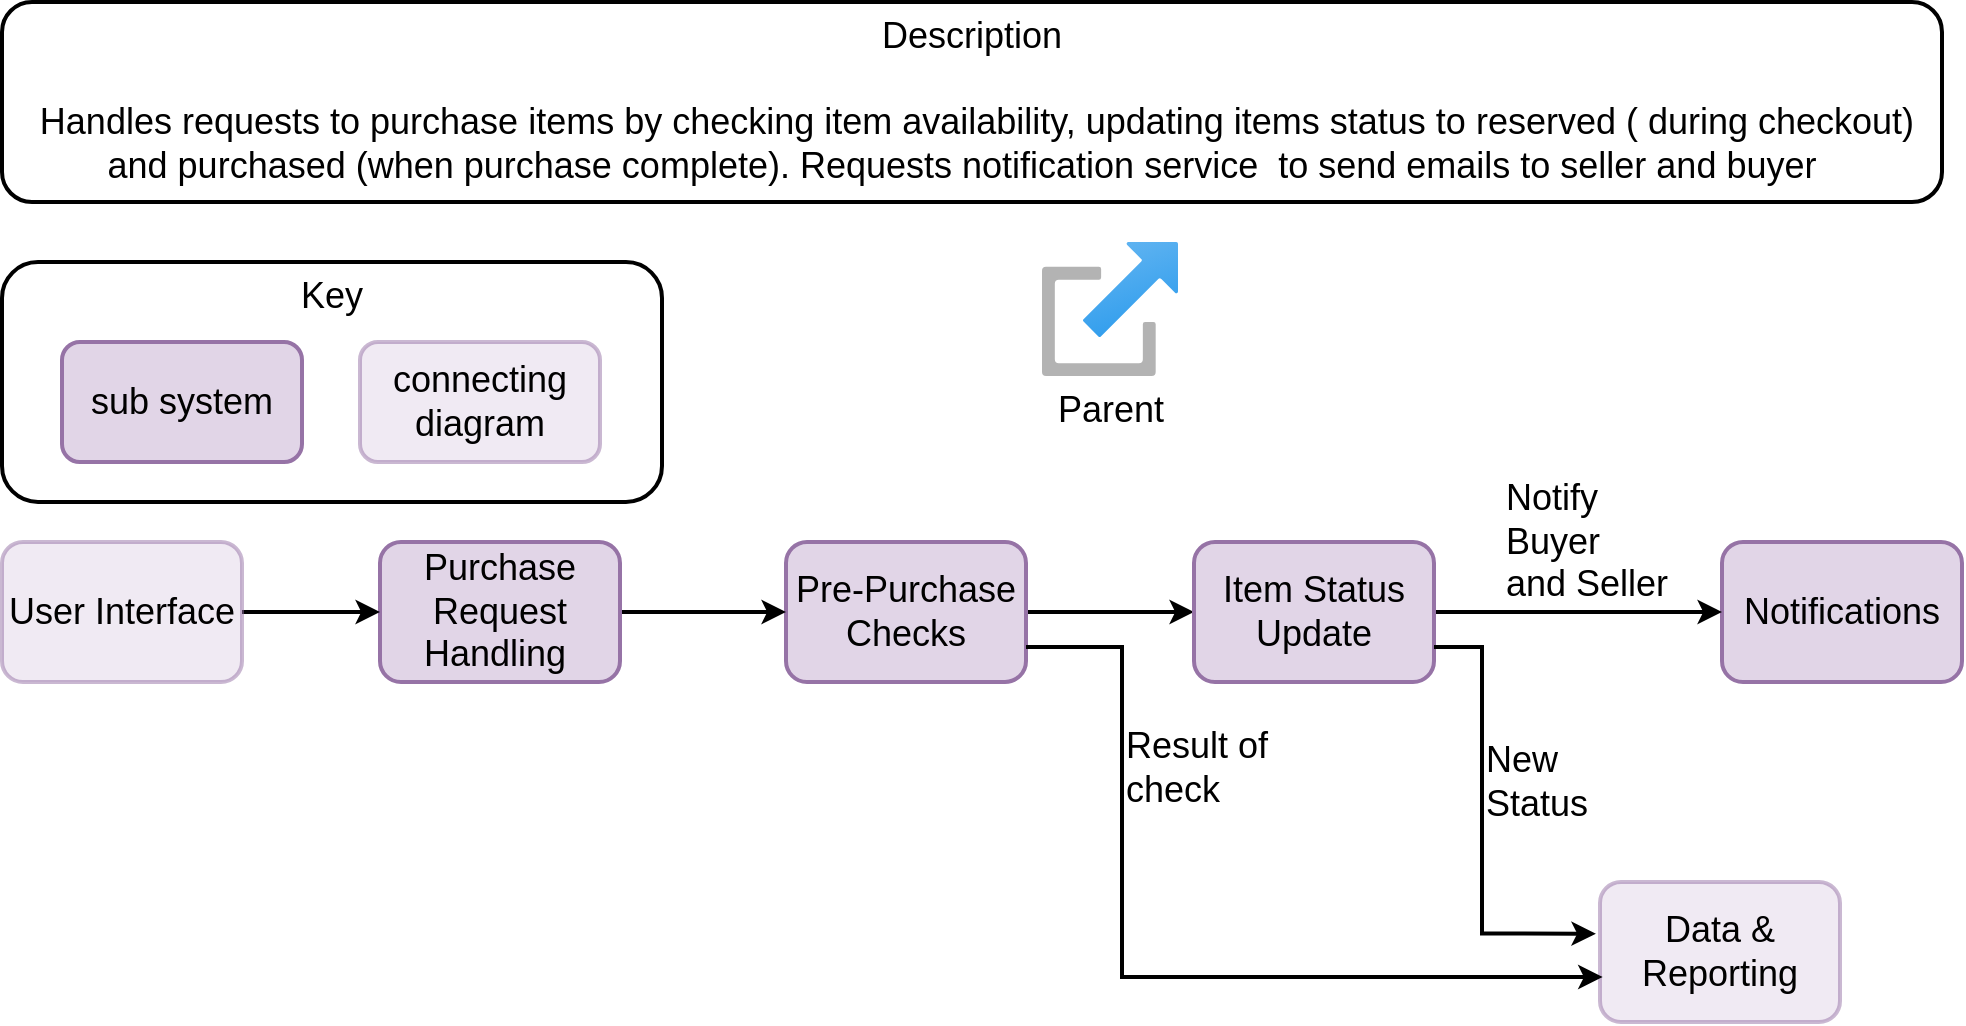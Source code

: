 <mxfile version="24.2.3" type="google">
  <diagram name="Page-1" id="7i0HS5fh59K__IMDZCdu">
    <mxGraphModel grid="1" page="1" gridSize="10" guides="1" tooltips="1" connect="1" arrows="1" fold="1" pageScale="1" pageWidth="827" pageHeight="1169" math="0" shadow="0">
      <root>
        <mxCell id="0" />
        <mxCell id="1" parent="0" />
        <mxCell id="bnqMVER4PhRWbPe9dfjj-3" value="Key" style="rounded=1;whiteSpace=wrap;html=1;labelPosition=center;verticalLabelPosition=middle;align=center;verticalAlign=top;fontSize=18;strokeWidth=2;labelBackgroundColor=none;" vertex="1" parent="1">
          <mxGeometry x="-170" y="140" width="330" height="120" as="geometry" />
        </mxCell>
        <mxCell id="bnqMVER4PhRWbPe9dfjj-6" value="sub system" style="rounded=1;whiteSpace=wrap;html=1;fillColor=#e1d5e7;strokeColor=#9673a6;fontSize=18;strokeWidth=2;labelBackgroundColor=none;" vertex="1" parent="1">
          <mxGeometry x="-140" y="180" width="120" height="60" as="geometry" />
        </mxCell>
        <mxCell id="29-j7Kuki4oMghEM3cAb-4" style="edgeStyle=orthogonalEdgeStyle;rounded=0;orthogonalLoop=1;jettySize=auto;html=1;entryX=0;entryY=0.5;entryDx=0;entryDy=0;flowAnimation=0;strokeWidth=2;fontSize=18;labelBackgroundColor=none;" edge="1" parent="1" source="29-j7Kuki4oMghEM3cAb-2" target="g0uhKEqvXmseJf5cihsP-2">
          <mxGeometry relative="1" as="geometry" />
        </mxCell>
        <UserObject label="Pre-Purchase Checks" link="https://judewoodprofessional.atlassian.net/wiki/x/PgAZ" id="29-j7Kuki4oMghEM3cAb-2">
          <mxCell style="rounded=1;whiteSpace=wrap;html=1;fillColor=#e1d5e7;strokeColor=#9673a6;fontSize=18;strokeWidth=2;labelBackgroundColor=none;" vertex="1" parent="1">
            <mxGeometry x="222" y="280" width="120" height="70" as="geometry" />
          </mxCell>
        </UserObject>
        <mxCell id="29-j7Kuki4oMghEM3cAb-3" value="Notifications" style="rounded=1;whiteSpace=wrap;html=1;fillColor=#e1d5e7;strokeColor=#9673a6;fontSize=18;strokeWidth=2;labelBackgroundColor=none;" vertex="1" parent="1">
          <mxGeometry x="690" y="280" width="120" height="70" as="geometry" />
        </mxCell>
        <mxCell id="29-j7Kuki4oMghEM3cAb-6" style="edgeStyle=orthogonalEdgeStyle;rounded=0;orthogonalLoop=1;jettySize=auto;html=1;flowAnimation=0;strokeWidth=2;fontSize=18;labelBackgroundColor=none;" edge="1" parent="1" source="29-j7Kuki4oMghEM3cAb-5" target="29-j7Kuki4oMghEM3cAb-2">
          <mxGeometry relative="1" as="geometry" />
        </mxCell>
        <mxCell id="29-j7Kuki4oMghEM3cAb-5" value="Purchase Request Handling&amp;nbsp;" style="rounded=1;whiteSpace=wrap;html=1;fillColor=#e1d5e7;strokeColor=#9673a6;fontSize=18;strokeWidth=2;labelBackgroundColor=none;" vertex="1" parent="1">
          <mxGeometry x="19" y="280" width="120" height="70" as="geometry" />
        </mxCell>
        <UserObject label="Parent" link="https://judewoodprofessional.atlassian.net/wiki/x/AYAY" id="g0uhKEqvXmseJf5cihsP-1">
          <mxCell style="image;aspect=fixed;html=1;points=[];align=center;fontSize=18;image=img/lib/azure2/general/Launch_Portal.svg;labelBackgroundColor=none;imageBackground=default;strokeWidth=2;" vertex="1" parent="1">
            <mxGeometry x="350" y="130" width="68" height="67" as="geometry" />
          </mxCell>
        </UserObject>
        <mxCell id="g0uhKEqvXmseJf5cihsP-3" value="Notify&amp;nbsp;&lt;div&gt;Buyer&amp;nbsp;&lt;/div&gt;&lt;div style=&quot;&quot;&gt;and Seller&lt;/div&gt;" style="edgeStyle=orthogonalEdgeStyle;rounded=0;orthogonalLoop=1;jettySize=auto;html=1;strokeWidth=2;labelBackgroundColor=none;fontSize=18;align=left;" edge="1" parent="1" source="g0uhKEqvXmseJf5cihsP-2" target="29-j7Kuki4oMghEM3cAb-3">
          <mxGeometry x="-0.528" y="35" relative="1" as="geometry">
            <mxPoint as="offset" />
          </mxGeometry>
        </mxCell>
        <mxCell id="g0uhKEqvXmseJf5cihsP-2" value="Item Status Update" style="rounded=1;whiteSpace=wrap;html=1;fillColor=#e1d5e7;strokeColor=#9673a6;fontSize=18;strokeWidth=2;labelBackgroundColor=none;" vertex="1" parent="1">
          <mxGeometry x="426" y="280" width="120" height="70" as="geometry" />
        </mxCell>
        <mxCell id="g0uhKEqvXmseJf5cihsP-5" style="edgeStyle=orthogonalEdgeStyle;rounded=0;orthogonalLoop=1;jettySize=auto;html=1;entryX=0;entryY=0.5;entryDx=0;entryDy=0;strokeWidth=2;labelBackgroundColor=none;fontSize=18;" edge="1" parent="1" source="g0uhKEqvXmseJf5cihsP-4" target="29-j7Kuki4oMghEM3cAb-5">
          <mxGeometry relative="1" as="geometry" />
        </mxCell>
        <UserObject label="User Interface" link="https://judewoodprofessional.atlassian.net/wiki/x/CQAW" id="g0uhKEqvXmseJf5cihsP-4">
          <mxCell style="rounded=1;whiteSpace=wrap;html=1;fillColor=#e1d5e7;strokeColor=#9673a6;fontSize=18;strokeWidth=2;labelBackgroundColor=none;fillStyle=auto;opacity=50;" vertex="1" parent="1">
            <mxGeometry x="-170" y="280" width="120" height="70" as="geometry" />
          </mxCell>
        </UserObject>
        <mxCell id="g0uhKEqvXmseJf5cihsP-7" value="&lt;div style=&quot;font-size: 18px;&quot;&gt;Data &amp;amp;&lt;/div&gt;Reporting" style="rounded=1;whiteSpace=wrap;html=1;fillColor=#e1d5e7;strokeColor=#9673a6;fontSize=18;strokeWidth=2;labelBackgroundColor=none;opacity=50;" vertex="1" parent="1">
          <mxGeometry x="629" y="450" width="120" height="70" as="geometry" />
        </mxCell>
        <mxCell id="g0uhKEqvXmseJf5cihsP-9" style="edgeStyle=orthogonalEdgeStyle;rounded=0;orthogonalLoop=1;jettySize=auto;html=1;entryX=-0.017;entryY=0.369;entryDx=0;entryDy=0;entryPerimeter=0;strokeWidth=2;exitX=1;exitY=0.75;exitDx=0;exitDy=0;labelBackgroundColor=none;fontSize=18;align=left;" edge="1" parent="1" source="g0uhKEqvXmseJf5cihsP-2" target="g0uhKEqvXmseJf5cihsP-7">
          <mxGeometry relative="1" as="geometry">
            <Array as="points">
              <mxPoint x="570" y="333" />
              <mxPoint x="570" y="476" />
            </Array>
          </mxGeometry>
        </mxCell>
        <mxCell id="g0uhKEqvXmseJf5cihsP-11" value="New&amp;nbsp;&lt;div&gt;Status&lt;/div&gt;" style="edgeLabel;html=1;align=left;verticalAlign=middle;resizable=0;points=[];labelBackgroundColor=none;fontSize=18;" connectable="0" vertex="1" parent="g0uhKEqvXmseJf5cihsP-9">
          <mxGeometry x="-0.147" relative="1" as="geometry">
            <mxPoint y="-4" as="offset" />
          </mxGeometry>
        </mxCell>
        <mxCell id="g0uhKEqvXmseJf5cihsP-10" style="edgeStyle=orthogonalEdgeStyle;rounded=0;orthogonalLoop=1;jettySize=auto;html=1;entryX=0.011;entryY=0.679;entryDx=0;entryDy=0;entryPerimeter=0;strokeWidth=2;exitX=1;exitY=0.75;exitDx=0;exitDy=0;labelBackgroundColor=none;fontSize=18;" edge="1" parent="1" source="29-j7Kuki4oMghEM3cAb-2" target="g0uhKEqvXmseJf5cihsP-7">
          <mxGeometry relative="1" as="geometry">
            <Array as="points">
              <mxPoint x="390" y="333" />
              <mxPoint x="390" y="498" />
            </Array>
          </mxGeometry>
        </mxCell>
        <mxCell id="g0uhKEqvXmseJf5cihsP-12" value="&lt;div&gt;Result of&amp;nbsp;&lt;/div&gt;&lt;div&gt;check&lt;/div&gt;" style="edgeLabel;html=1;align=left;verticalAlign=middle;resizable=0;points=[];labelBackgroundColor=none;fontSize=18;" connectable="0" vertex="1" parent="g0uhKEqvXmseJf5cihsP-10">
          <mxGeometry x="-0.426" y="-4" relative="1" as="geometry">
            <mxPoint x="4" y="-22" as="offset" />
          </mxGeometry>
        </mxCell>
        <mxCell id="g0uhKEqvXmseJf5cihsP-14" value="connecting diagram" style="rounded=1;whiteSpace=wrap;html=1;fillColor=#e1d5e7;strokeColor=#9673a6;fontSize=18;strokeWidth=2;labelBackgroundColor=none;fillStyle=auto;opacity=50;" vertex="1" parent="1">
          <mxGeometry x="9" y="180" width="120" height="60" as="geometry" />
        </mxCell>
        <mxCell id="W9YBVLS_ZixFkhgkdjdX-1" value="Description&lt;div&gt;&lt;br&gt;&lt;div&gt;&amp;nbsp;Handles requests to purchase items by checking item availability, updating items status to reserved ( during checkout) and purchased (when purchase complete). Requests notification service&amp;nbsp; to send emails to seller and buyer&amp;nbsp;&amp;nbsp;&lt;/div&gt;&lt;/div&gt;" style="rounded=1;whiteSpace=wrap;html=1;labelPosition=center;verticalLabelPosition=middle;align=center;verticalAlign=top;fontSize=18;labelBackgroundColor=none;strokeWidth=2;" vertex="1" parent="1">
          <mxGeometry x="-170" y="10" width="970" height="100" as="geometry" />
        </mxCell>
      </root>
    </mxGraphModel>
  </diagram>
</mxfile>
